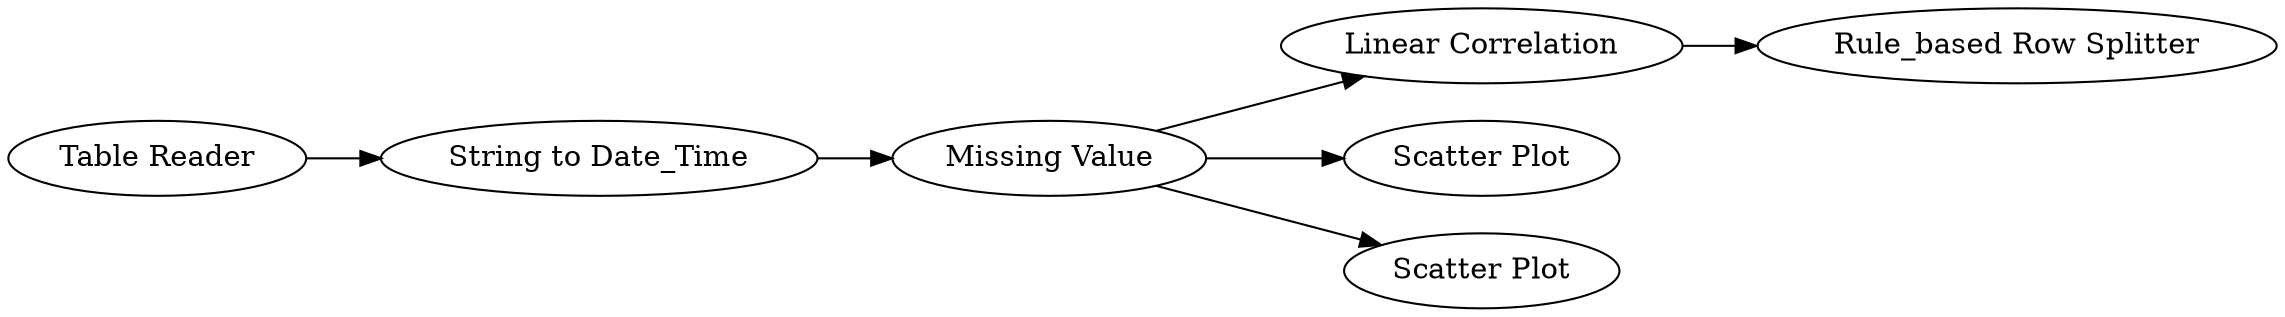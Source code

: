 digraph {
	4 -> 5
	3 -> 7
	3 -> 4
	1 -> 2
	2 -> 3
	3 -> 6
	5 [label="Rule_based Row Splitter"]
	1 [label="Table Reader"]
	7 [label="Scatter Plot"]
	4 [label="Linear Correlation"]
	6 [label="Scatter Plot"]
	3 [label="Missing Value"]
	2 [label="String to Date_Time"]
	rankdir=LR
}
